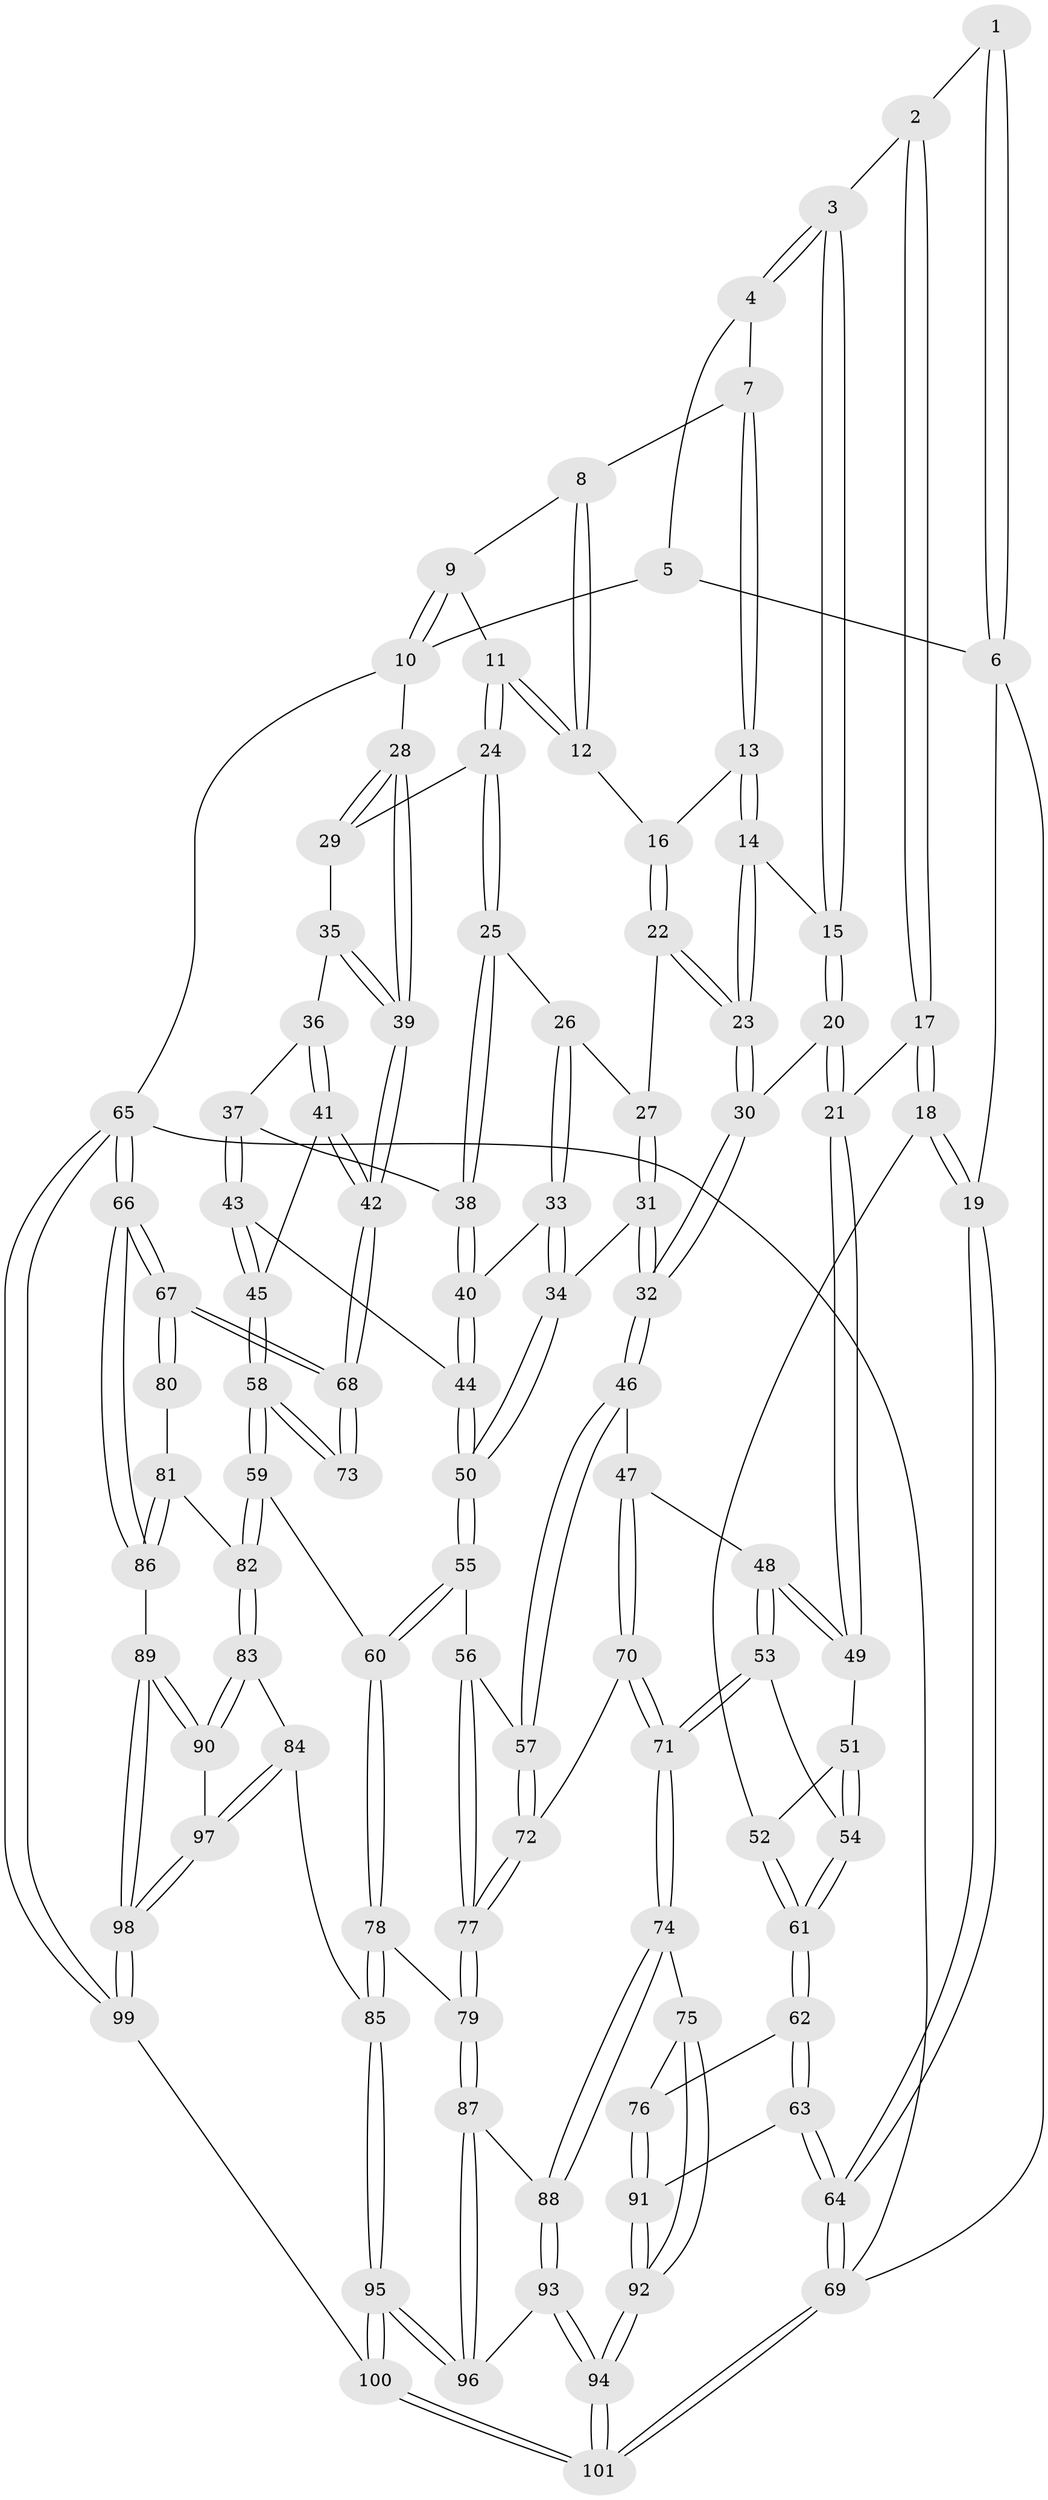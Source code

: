 // Generated by graph-tools (version 1.1) at 2025/03/03/09/25 03:03:18]
// undirected, 101 vertices, 249 edges
graph export_dot {
graph [start="1"]
  node [color=gray90,style=filled];
  1 [pos="+0.06726432966963415+0.030623099939003414"];
  2 [pos="+0.14711541563865801+0.1339388429173158"];
  3 [pos="+0.15492619138420732+0.1319164650800815"];
  4 [pos="+0.3534094065000381+0"];
  5 [pos="+0.010815648428950662+0"];
  6 [pos="+0+0.25044170622137657"];
  7 [pos="+0.4354109519956192+0"];
  8 [pos="+0.6708166320843915+0"];
  9 [pos="+0.9335235200549549+0"];
  10 [pos="+1+0"];
  11 [pos="+0.7634676574777397+0.15595903419176077"];
  12 [pos="+0.6848728761493243+0.14692645297319323"];
  13 [pos="+0.45749555032163425+0.005267284241239575"];
  14 [pos="+0.3862089173545186+0.1612331196092215"];
  15 [pos="+0.28199388192127095+0.20789862960106115"];
  16 [pos="+0.6033504249911978+0.14715177525746323"];
  17 [pos="+0+0.29499958658615033"];
  18 [pos="+0+0.29569660243454954"];
  19 [pos="+0+0.2787613992402578"];
  20 [pos="+0.23685518512997372+0.3671609999964782"];
  21 [pos="+0.23518856581701184+0.36897508673762414"];
  22 [pos="+0.5818557740850641+0.2684875469062631"];
  23 [pos="+0.45337821458101807+0.3095247654862899"];
  24 [pos="+0.8098331083140476+0.23944148787803993"];
  25 [pos="+0.7797361729968718+0.275203964330035"];
  26 [pos="+0.6098250046371296+0.2960993895817341"];
  27 [pos="+0.5850271061950433+0.2719085108385369"];
  28 [pos="+1+0"];
  29 [pos="+0.8536477043107291+0.24972760254805695"];
  30 [pos="+0.4450464084524428+0.3351691562865579"];
  31 [pos="+0.5192790374812318+0.46089268335226835"];
  32 [pos="+0.4812344444201382+0.45805835347576396"];
  33 [pos="+0.6177306770108734+0.3325358315175721"];
  34 [pos="+0.5421720099034408+0.46352980517624776"];
  35 [pos="+0.8567716859514621+0.2532394043551483"];
  36 [pos="+0.8908667850343308+0.3906427033522689"];
  37 [pos="+0.8496824394614343+0.42367606922274814"];
  38 [pos="+0.7514176896263105+0.36465792361447735"];
  39 [pos="+1+0.40744974006558676"];
  40 [pos="+0.7115906349338278+0.4144929781341324"];
  41 [pos="+1+0.47283471894107565"];
  42 [pos="+1+0.45705188767320754"];
  43 [pos="+0.8419071700275144+0.4487577652173534"];
  44 [pos="+0.7013471061060692+0.4715547252934537"];
  45 [pos="+0.8807233100707396+0.5562671511393009"];
  46 [pos="+0.45253431862489635+0.4881262792359204"];
  47 [pos="+0.4145251523356448+0.5058358164614974"];
  48 [pos="+0.3732313019300146+0.5032754248027864"];
  49 [pos="+0.24249710671247124+0.410478813069777"];
  50 [pos="+0.6731065929334702+0.5302700286861547"];
  51 [pos="+0.20852328512850135+0.4801914827854578"];
  52 [pos="+0.07854124682429733+0.5091989995596453"];
  53 [pos="+0.27352143507970106+0.6092145741276216"];
  54 [pos="+0.21869535796647038+0.580910820109573"];
  55 [pos="+0.685289752646853+0.5683712483752831"];
  56 [pos="+0.6484128897477945+0.6033699996966658"];
  57 [pos="+0.49868470137219684+0.5931899893955233"];
  58 [pos="+0.8322217808923912+0.6136984685954276"];
  59 [pos="+0.8166432595600119+0.6195008897255435"];
  60 [pos="+0.7599615237125069+0.6109642115398569"];
  61 [pos="+0.04930864559110944+0.6723519201254912"];
  62 [pos="+0.0380800644425669+0.6881601733177103"];
  63 [pos="+0+0.7659733286166411"];
  64 [pos="+0+0.773034761446414"];
  65 [pos="+1+1"];
  66 [pos="+1+0.8066952701461817"];
  67 [pos="+1+0.7543194477387528"];
  68 [pos="+1+0.5934997507545406"];
  69 [pos="+0+1"];
  70 [pos="+0.39815260497869936+0.6861084499179612"];
  71 [pos="+0.321376612003679+0.7100426649003615"];
  72 [pos="+0.4758980568714146+0.7050046342076726"];
  73 [pos="+0.8726589565930998+0.6370006186371701"];
  74 [pos="+0.28285499097565353+0.7738283535686258"];
  75 [pos="+0.2793009258940227+0.7769083395361458"];
  76 [pos="+0.19545222137271948+0.747712537676093"];
  77 [pos="+0.5451054187084673+0.754719630268262"];
  78 [pos="+0.7029178927797981+0.7938572867644869"];
  79 [pos="+0.5522199478658231+0.7823419742864931"];
  80 [pos="+0.9029378587072184+0.6596958141765803"];
  81 [pos="+0.9323769180337071+0.7400320076921126"];
  82 [pos="+0.8372649364470648+0.756557509361302"];
  83 [pos="+0.8329043097358676+0.7949628187907517"];
  84 [pos="+0.7616128717354078+0.8375997723507074"];
  85 [pos="+0.75401971755403+0.8396507070353343"];
  86 [pos="+1+0.8358903559233559"];
  87 [pos="+0.5326176433820998+0.844094570756816"];
  88 [pos="+0.49011094162439167+0.8616009563041889"];
  89 [pos="+1+0.8511589419587375"];
  90 [pos="+0.9306855873755158+0.8487723667202374"];
  91 [pos="+0.10558485715039026+0.9106162396063265"];
  92 [pos="+0.24357732645314067+1"];
  93 [pos="+0.3381603149818155+1"];
  94 [pos="+0.269733222117558+1"];
  95 [pos="+0.6815506931374974+1"];
  96 [pos="+0.60011654359273+0.9560902453438944"];
  97 [pos="+0.8583581186194902+0.9167876486002347"];
  98 [pos="+0.7871828671386231+1"];
  99 [pos="+0.7723708939557332+1"];
  100 [pos="+0.7172128313176059+1"];
  101 [pos="+0.271160519247911+1"];
  1 -- 2;
  1 -- 6;
  1 -- 6;
  2 -- 3;
  2 -- 17;
  2 -- 17;
  3 -- 4;
  3 -- 4;
  3 -- 15;
  3 -- 15;
  4 -- 5;
  4 -- 7;
  5 -- 6;
  5 -- 10;
  6 -- 19;
  6 -- 69;
  7 -- 8;
  7 -- 13;
  7 -- 13;
  8 -- 9;
  8 -- 12;
  8 -- 12;
  9 -- 10;
  9 -- 10;
  9 -- 11;
  10 -- 28;
  10 -- 65;
  11 -- 12;
  11 -- 12;
  11 -- 24;
  11 -- 24;
  12 -- 16;
  13 -- 14;
  13 -- 14;
  13 -- 16;
  14 -- 15;
  14 -- 23;
  14 -- 23;
  15 -- 20;
  15 -- 20;
  16 -- 22;
  16 -- 22;
  17 -- 18;
  17 -- 18;
  17 -- 21;
  18 -- 19;
  18 -- 19;
  18 -- 52;
  19 -- 64;
  19 -- 64;
  20 -- 21;
  20 -- 21;
  20 -- 30;
  21 -- 49;
  21 -- 49;
  22 -- 23;
  22 -- 23;
  22 -- 27;
  23 -- 30;
  23 -- 30;
  24 -- 25;
  24 -- 25;
  24 -- 29;
  25 -- 26;
  25 -- 38;
  25 -- 38;
  26 -- 27;
  26 -- 33;
  26 -- 33;
  27 -- 31;
  27 -- 31;
  28 -- 29;
  28 -- 29;
  28 -- 39;
  28 -- 39;
  29 -- 35;
  30 -- 32;
  30 -- 32;
  31 -- 32;
  31 -- 32;
  31 -- 34;
  32 -- 46;
  32 -- 46;
  33 -- 34;
  33 -- 34;
  33 -- 40;
  34 -- 50;
  34 -- 50;
  35 -- 36;
  35 -- 39;
  35 -- 39;
  36 -- 37;
  36 -- 41;
  36 -- 41;
  37 -- 38;
  37 -- 43;
  37 -- 43;
  38 -- 40;
  38 -- 40;
  39 -- 42;
  39 -- 42;
  40 -- 44;
  40 -- 44;
  41 -- 42;
  41 -- 42;
  41 -- 45;
  42 -- 68;
  42 -- 68;
  43 -- 44;
  43 -- 45;
  43 -- 45;
  44 -- 50;
  44 -- 50;
  45 -- 58;
  45 -- 58;
  46 -- 47;
  46 -- 57;
  46 -- 57;
  47 -- 48;
  47 -- 70;
  47 -- 70;
  48 -- 49;
  48 -- 49;
  48 -- 53;
  48 -- 53;
  49 -- 51;
  50 -- 55;
  50 -- 55;
  51 -- 52;
  51 -- 54;
  51 -- 54;
  52 -- 61;
  52 -- 61;
  53 -- 54;
  53 -- 71;
  53 -- 71;
  54 -- 61;
  54 -- 61;
  55 -- 56;
  55 -- 60;
  55 -- 60;
  56 -- 57;
  56 -- 77;
  56 -- 77;
  57 -- 72;
  57 -- 72;
  58 -- 59;
  58 -- 59;
  58 -- 73;
  58 -- 73;
  59 -- 60;
  59 -- 82;
  59 -- 82;
  60 -- 78;
  60 -- 78;
  61 -- 62;
  61 -- 62;
  62 -- 63;
  62 -- 63;
  62 -- 76;
  63 -- 64;
  63 -- 64;
  63 -- 91;
  64 -- 69;
  64 -- 69;
  65 -- 66;
  65 -- 66;
  65 -- 99;
  65 -- 99;
  65 -- 69;
  66 -- 67;
  66 -- 67;
  66 -- 86;
  66 -- 86;
  67 -- 68;
  67 -- 68;
  67 -- 80;
  67 -- 80;
  68 -- 73;
  68 -- 73;
  69 -- 101;
  69 -- 101;
  70 -- 71;
  70 -- 71;
  70 -- 72;
  71 -- 74;
  71 -- 74;
  72 -- 77;
  72 -- 77;
  74 -- 75;
  74 -- 88;
  74 -- 88;
  75 -- 76;
  75 -- 92;
  75 -- 92;
  76 -- 91;
  76 -- 91;
  77 -- 79;
  77 -- 79;
  78 -- 79;
  78 -- 85;
  78 -- 85;
  79 -- 87;
  79 -- 87;
  80 -- 81;
  81 -- 82;
  81 -- 86;
  81 -- 86;
  82 -- 83;
  82 -- 83;
  83 -- 84;
  83 -- 90;
  83 -- 90;
  84 -- 85;
  84 -- 97;
  84 -- 97;
  85 -- 95;
  85 -- 95;
  86 -- 89;
  87 -- 88;
  87 -- 96;
  87 -- 96;
  88 -- 93;
  88 -- 93;
  89 -- 90;
  89 -- 90;
  89 -- 98;
  89 -- 98;
  90 -- 97;
  91 -- 92;
  91 -- 92;
  92 -- 94;
  92 -- 94;
  93 -- 94;
  93 -- 94;
  93 -- 96;
  94 -- 101;
  94 -- 101;
  95 -- 96;
  95 -- 96;
  95 -- 100;
  95 -- 100;
  97 -- 98;
  97 -- 98;
  98 -- 99;
  98 -- 99;
  99 -- 100;
  100 -- 101;
  100 -- 101;
}
